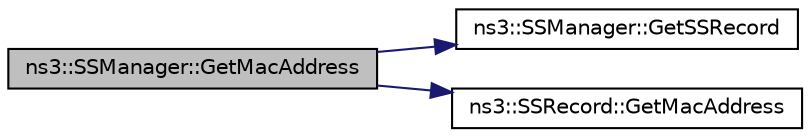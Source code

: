 digraph "ns3::SSManager::GetMacAddress"
{
  edge [fontname="Helvetica",fontsize="10",labelfontname="Helvetica",labelfontsize="10"];
  node [fontname="Helvetica",fontsize="10",shape=record];
  rankdir="LR";
  Node1 [label="ns3::SSManager::GetMacAddress",height=0.2,width=0.4,color="black", fillcolor="grey75", style="filled", fontcolor="black"];
  Node1 -> Node2 [color="midnightblue",fontsize="10",style="solid"];
  Node2 [label="ns3::SSManager::GetSSRecord",height=0.2,width=0.4,color="black", fillcolor="white", style="filled",URL="$da/d0e/classns3_1_1SSManager.html#a6f4ef7c793e2d78bffe010f1b2adef6f"];
  Node1 -> Node3 [color="midnightblue",fontsize="10",style="solid"];
  Node3 [label="ns3::SSRecord::GetMacAddress",height=0.2,width=0.4,color="black", fillcolor="white", style="filled",URL="$d6/d5e/classns3_1_1SSRecord.html#a19953478075015212ec2ba8c28bdc44b"];
}
